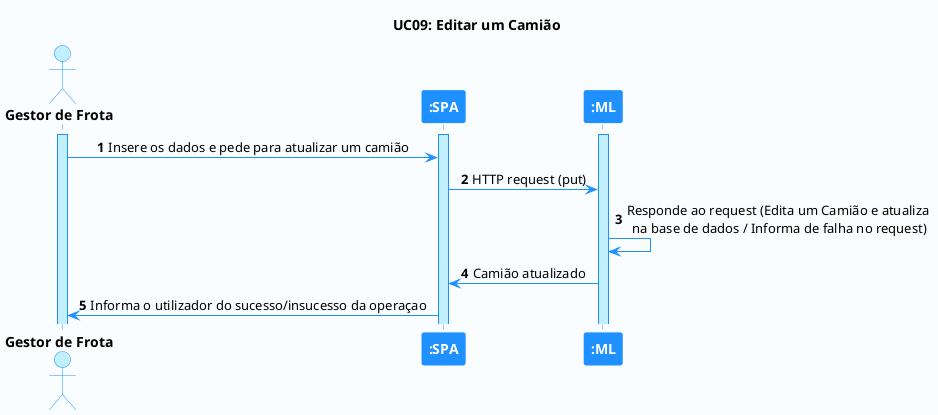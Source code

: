 @startuml hello

'-Style----------------------------------------------------------------------------------------------------------------

autonumber

skinparam DefaultTextAlignment center

skinparam BackgroundColor #fafdff

skinparam sequence {
    LifeLineBorderColor DodgerBlue
    LifeLineBackgroundColor APPLICATION

    ActorBackgroundColor APPLICATION
    ActorBorderColor DodgerBlue

    BackgroundColor #FFFFFF
    ArrowColor DodgerBlue
    BorderColor DodgerBlue

    ParticipantBackgroundColor DodgerBlue
    ParticipantFontColor #FFFFFF
    ParticipantBorderColor DodgerBlue

    GroupBorderColor #082642
    GroupBackgroundColor APPLICATION
}

skinparam note {
    LifeLineBorderColor DodgerBlue
    LifeLineBackgroundColor APPLICATION

    ActorBackgroundColor APPLICATION
    ActorBorderColor DodgerBlue

    BackgroundColor #FFFFFF
    ArrowColor DodgerBlue
    BorderColor DodgerBlue

    ParticipantBackgroundColor DodgerBlue
    ParticipantFontColor #FFFFFF
    ParticipantBorderColor DodgerBlue

    GroupBorderColor #082642
    GroupBackgroundColor APPLICATION
}

'-Title----------------------------------------------------------------------------------------------------------------

title UC09: Editar um Camião

'-Actors/Participants--------------------------------------------------------------------------------------------------

actor "<b>Gestor de Frota" as A
participant "<b>:SPA" as SPA
participant "<b>:ML" as M

'-Associations---------------------------------------------------------------------------------------------------------

activate A
activate SPA
activate M

A -> SPA: Insere os dados e pede para atualizar um camião
SPA -> M: HTTP request (put)
M -> M: Responde ao request (Edita um Camião e atualiza \nna base de dados / Informa de falha no request)
M -> SPA: Camião atualizado
SPA -> A: Informa o utilizador do sucesso/insucesso da operaçao

'----------------------------------------------------------------------------------------------------------------------

@enduml